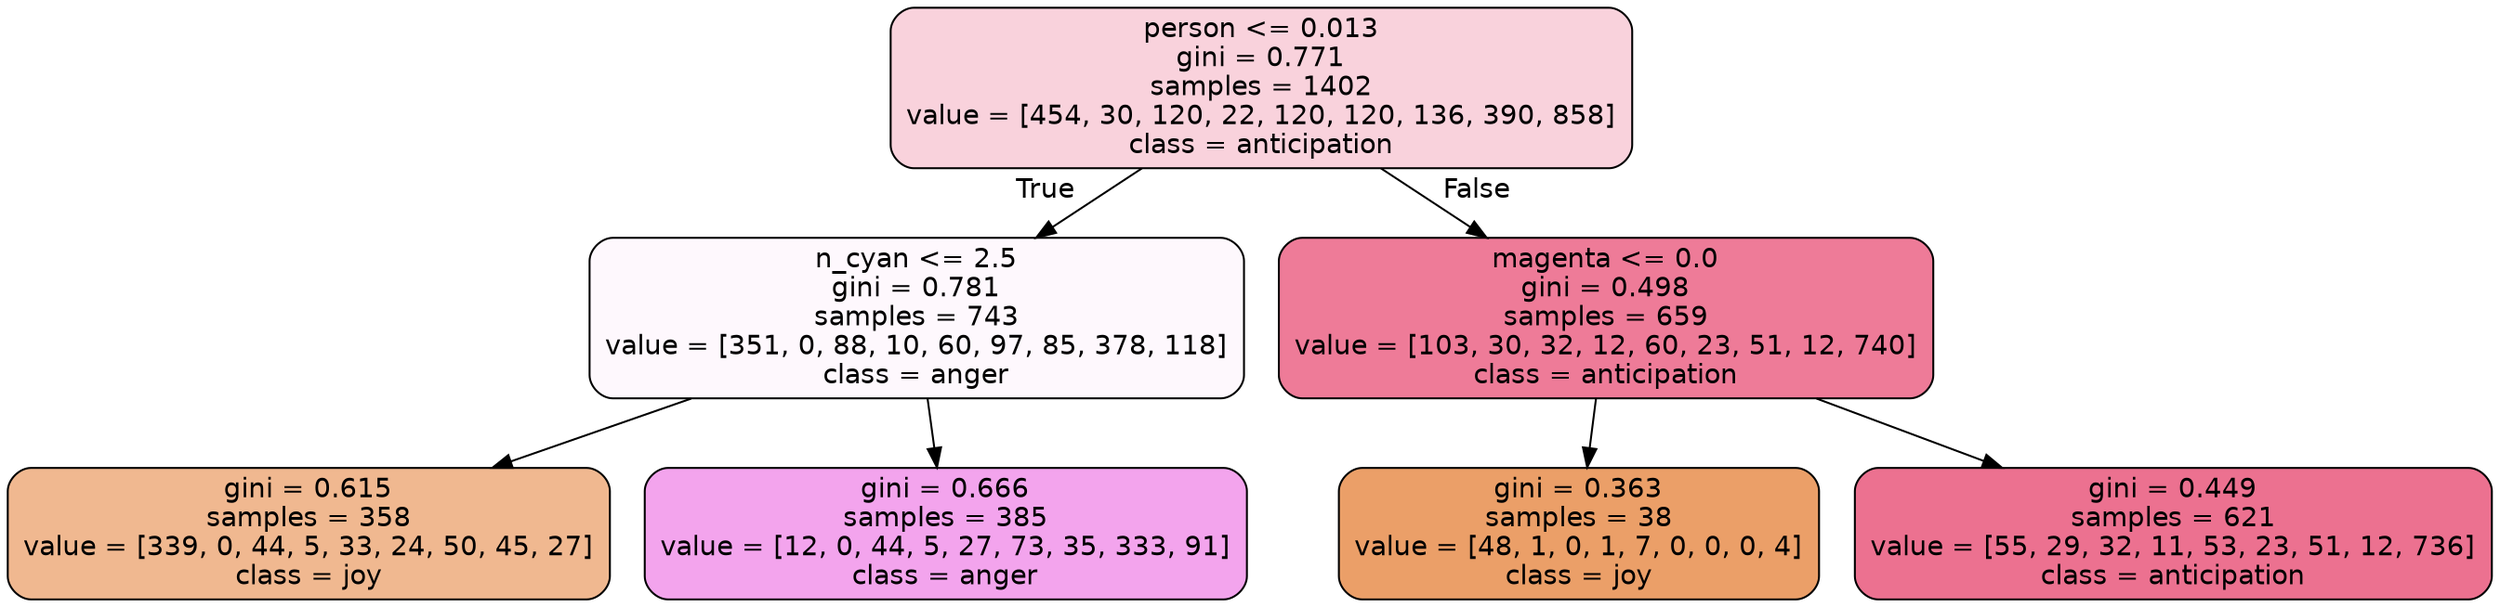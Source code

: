 digraph Tree {
node [shape=box, style="filled, rounded", color="black", fontname=helvetica] ;
edge [fontname=helvetica] ;
0 [label="person <= 0.013\ngini = 0.771\nsamples = 1402\nvalue = [454, 30, 120, 22, 120, 120, 136, 390, 858]\nclass = anticipation", fillcolor="#e5396439"] ;
1 [label="n_cyan <= 2.5\ngini = 0.781\nsamples = 743\nvalue = [351, 0, 88, 10, 60, 97, 85, 378, 118]\nclass = anger", fillcolor="#e539d708"] ;
0 -> 1 [labeldistance=2.5, labelangle=45, headlabel="True"] ;
2 [label="gini = 0.615\nsamples = 358\nvalue = [339, 0, 44, 5, 33, 24, 50, 45, 27]\nclass = joy", fillcolor="#e581398f"] ;
1 -> 2 ;
3 [label="gini = 0.666\nsamples = 385\nvalue = [12, 0, 44, 5, 27, 73, 35, 333, 91]\nclass = anger", fillcolor="#e539d775"] ;
1 -> 3 ;
4 [label="magenta <= 0.0\ngini = 0.498\nsamples = 659\nvalue = [103, 30, 32, 12, 60, 23, 51, 12, 740]\nclass = anticipation", fillcolor="#e53964a9"] ;
0 -> 4 [labeldistance=2.5, labelangle=-45, headlabel="False"] ;
5 [label="gini = 0.363\nsamples = 38\nvalue = [48, 1, 0, 1, 7, 0, 0, 0, 4]\nclass = joy", fillcolor="#e58139c2"] ;
4 -> 5 ;
6 [label="gini = 0.449\nsamples = 621\nvalue = [55, 29, 32, 11, 53, 23, 51, 12, 736]\nclass = anticipation", fillcolor="#e53964b7"] ;
4 -> 6 ;
}